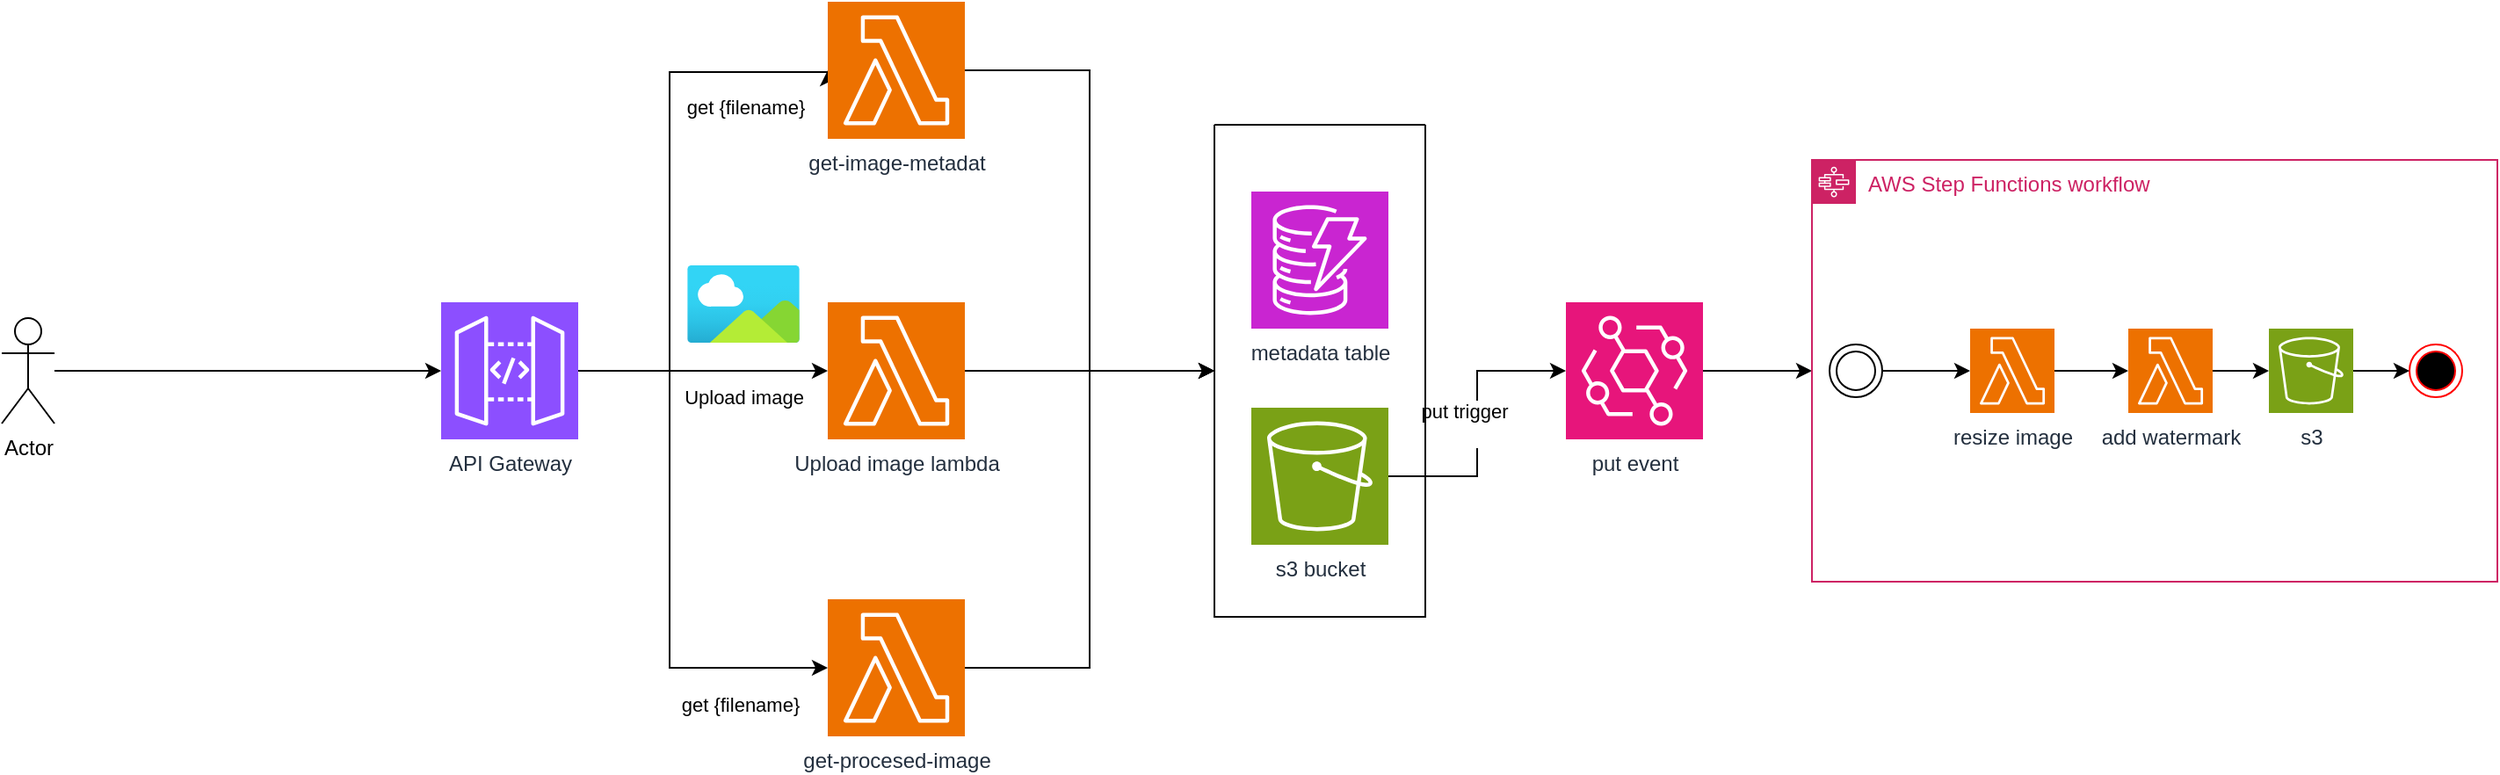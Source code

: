 <mxfile version="28.2.5">
  <diagram name="Page-1" id="VS11CbmzN9HoDP-coPFo">
    <mxGraphModel dx="1042" dy="546" grid="1" gridSize="10" guides="1" tooltips="1" connect="1" arrows="1" fold="1" page="1" pageScale="1" pageWidth="827" pageHeight="1169" math="0" shadow="0">
      <root>
        <mxCell id="0" />
        <mxCell id="1" parent="0" />
        <mxCell id="uCxRtQAXOyeC3COM3v-j-1" value="Actor" style="shape=umlActor;verticalLabelPosition=bottom;verticalAlign=top;html=1;outlineConnect=0;" parent="1" vertex="1">
          <mxGeometry x="30" y="290" width="30" height="60" as="geometry" />
        </mxCell>
        <mxCell id="uCxRtQAXOyeC3COM3v-j-3" value="" style="image;aspect=fixed;html=1;points=[];align=center;fontSize=12;image=img/lib/azure2/general/Image.svg;" parent="1" vertex="1">
          <mxGeometry x="420" y="260" width="64" height="44" as="geometry" />
        </mxCell>
        <mxCell id="uCxRtQAXOyeC3COM3v-j-8" style="edgeStyle=orthogonalEdgeStyle;rounded=0;orthogonalLoop=1;jettySize=auto;html=1;entryX=0;entryY=0.5;entryDx=0;entryDy=0;entryPerimeter=0;" parent="1" source="uCxRtQAXOyeC3COM3v-j-4" target="uCxRtQAXOyeC3COM3v-j-9" edge="1">
          <mxGeometry relative="1" as="geometry">
            <mxPoint x="320" y="320" as="targetPoint" />
          </mxGeometry>
        </mxCell>
        <mxCell id="RHHmNpgtg1KIb0i62A3O-1" style="edgeStyle=orthogonalEdgeStyle;rounded=0;orthogonalLoop=1;jettySize=auto;html=1;exitX=1;exitY=0.5;exitDx=0;exitDy=0;exitPerimeter=0;entryX=0;entryY=0.5;entryDx=0;entryDy=0;entryPerimeter=0;" edge="1" parent="1" source="uCxRtQAXOyeC3COM3v-j-4" target="RHHmNpgtg1KIb0i62A3O-3">
          <mxGeometry relative="1" as="geometry">
            <mxPoint x="490" y="76.8" as="targetPoint" />
            <Array as="points">
              <mxPoint x="410" y="320" />
              <mxPoint x="410" y="150" />
            </Array>
          </mxGeometry>
        </mxCell>
        <mxCell id="RHHmNpgtg1KIb0i62A3O-15" value="get {filename}" style="edgeLabel;html=1;align=center;verticalAlign=middle;resizable=0;points=[];" vertex="1" connectable="0" parent="RHHmNpgtg1KIb0i62A3O-1">
          <mxGeometry x="0.664" y="-3" relative="1" as="geometry">
            <mxPoint x="4" y="17" as="offset" />
          </mxGeometry>
        </mxCell>
        <mxCell id="uCxRtQAXOyeC3COM3v-j-4" value="API Gateway" style="sketch=0;points=[[0,0,0],[0.25,0,0],[0.5,0,0],[0.75,0,0],[1,0,0],[0,1,0],[0.25,1,0],[0.5,1,0],[0.75,1,0],[1,1,0],[0,0.25,0],[0,0.5,0],[0,0.75,0],[1,0.25,0],[1,0.5,0],[1,0.75,0]];outlineConnect=0;fontColor=#232F3E;fillColor=#8C4FFF;strokeColor=#ffffff;dashed=0;verticalLabelPosition=bottom;verticalAlign=top;align=center;html=1;fontSize=12;fontStyle=0;aspect=fixed;shape=mxgraph.aws4.resourceIcon;resIcon=mxgraph.aws4.api_gateway;" parent="1" vertex="1">
          <mxGeometry x="280" y="281" width="78" height="78" as="geometry" />
        </mxCell>
        <mxCell id="uCxRtQAXOyeC3COM3v-j-5" style="edgeStyle=orthogonalEdgeStyle;rounded=0;orthogonalLoop=1;jettySize=auto;html=1;entryX=0;entryY=0.5;entryDx=0;entryDy=0;entryPerimeter=0;" parent="1" source="uCxRtQAXOyeC3COM3v-j-1" target="uCxRtQAXOyeC3COM3v-j-4" edge="1">
          <mxGeometry relative="1" as="geometry" />
        </mxCell>
        <mxCell id="uCxRtQAXOyeC3COM3v-j-7" value="Upload image" style="edgeLabel;html=1;align=center;verticalAlign=middle;resizable=0;points=[];" parent="uCxRtQAXOyeC3COM3v-j-5" vertex="1" connectable="0">
          <mxGeometry x="0.132" y="3" relative="1" as="geometry">
            <mxPoint x="267" y="18" as="offset" />
          </mxGeometry>
        </mxCell>
        <mxCell id="RHHmNpgtg1KIb0i62A3O-12" style="edgeStyle=orthogonalEdgeStyle;rounded=0;orthogonalLoop=1;jettySize=auto;html=1;entryX=0;entryY=0.5;entryDx=0;entryDy=0;" edge="1" parent="1" source="uCxRtQAXOyeC3COM3v-j-9" target="RHHmNpgtg1KIb0i62A3O-10">
          <mxGeometry relative="1" as="geometry" />
        </mxCell>
        <mxCell id="uCxRtQAXOyeC3COM3v-j-9" value="Upload image lambda" style="sketch=0;points=[[0,0,0],[0.25,0,0],[0.5,0,0],[0.75,0,0],[1,0,0],[0,1,0],[0.25,1,0],[0.5,1,0],[0.75,1,0],[1,1,0],[0,0.25,0],[0,0.5,0],[0,0.75,0],[1,0.25,0],[1,0.5,0],[1,0.75,0]];outlineConnect=0;fontColor=#232F3E;fillColor=#ED7100;strokeColor=#ffffff;dashed=0;verticalLabelPosition=bottom;verticalAlign=top;align=center;html=1;fontSize=12;fontStyle=0;aspect=fixed;shape=mxgraph.aws4.resourceIcon;resIcon=mxgraph.aws4.lambda;" parent="1" vertex="1">
          <mxGeometry x="500" y="281" width="78" height="78" as="geometry" />
        </mxCell>
        <mxCell id="uCxRtQAXOyeC3COM3v-j-15" style="edgeStyle=orthogonalEdgeStyle;rounded=0;orthogonalLoop=1;jettySize=auto;html=1;entryX=0;entryY=0.5;entryDx=0;entryDy=0;entryPerimeter=0;" parent="1" source="uCxRtQAXOyeC3COM3v-j-12" target="uCxRtQAXOyeC3COM3v-j-14" edge="1">
          <mxGeometry relative="1" as="geometry">
            <mxPoint x="890" y="380" as="targetPoint" />
          </mxGeometry>
        </mxCell>
        <mxCell id="uCxRtQAXOyeC3COM3v-j-17" value="put trigger&lt;div&gt;&lt;br&gt;&lt;/div&gt;" style="edgeLabel;html=1;align=center;verticalAlign=middle;resizable=0;points=[];" parent="uCxRtQAXOyeC3COM3v-j-15" vertex="1" connectable="0">
          <mxGeometry x="0.242" y="-1" relative="1" as="geometry">
            <mxPoint x="-9" y="19" as="offset" />
          </mxGeometry>
        </mxCell>
        <mxCell id="uCxRtQAXOyeC3COM3v-j-19" style="edgeStyle=orthogonalEdgeStyle;rounded=0;orthogonalLoop=1;jettySize=auto;html=1;entryX=0;entryY=0.5;entryDx=0;entryDy=0;" parent="1" source="uCxRtQAXOyeC3COM3v-j-14" target="uCxRtQAXOyeC3COM3v-j-16" edge="1">
          <mxGeometry relative="1" as="geometry" />
        </mxCell>
        <mxCell id="uCxRtQAXOyeC3COM3v-j-14" value="put event" style="sketch=0;points=[[0,0,0],[0.25,0,0],[0.5,0,0],[0.75,0,0],[1,0,0],[0,1,0],[0.25,1,0],[0.5,1,0],[0.75,1,0],[1,1,0],[0,0.25,0],[0,0.5,0],[0,0.75,0],[1,0.25,0],[1,0.5,0],[1,0.75,0]];outlineConnect=0;fontColor=#232F3E;fillColor=#E7157B;strokeColor=#ffffff;dashed=0;verticalLabelPosition=bottom;verticalAlign=top;align=center;html=1;fontSize=12;fontStyle=0;aspect=fixed;shape=mxgraph.aws4.resourceIcon;resIcon=mxgraph.aws4.eventbridge;" parent="1" vertex="1">
          <mxGeometry x="920" y="281" width="78" height="78" as="geometry" />
        </mxCell>
        <mxCell id="uCxRtQAXOyeC3COM3v-j-16" value="AWS Step Functions workflow" style="points=[[0,0],[0.25,0],[0.5,0],[0.75,0],[1,0],[1,0.25],[1,0.5],[1,0.75],[1,1],[0.75,1],[0.5,1],[0.25,1],[0,1],[0,0.75],[0,0.5],[0,0.25]];outlineConnect=0;gradientColor=none;html=1;whiteSpace=wrap;fontSize=12;fontStyle=0;container=1;pointerEvents=0;collapsible=0;recursiveResize=0;shape=mxgraph.aws4.group;grIcon=mxgraph.aws4.group_aws_step_functions_workflow;strokeColor=#CD2264;fillColor=none;verticalAlign=top;align=left;spacingLeft=30;fontColor=#CD2264;dashed=0;" parent="1" vertex="1">
          <mxGeometry x="1060" y="200" width="390" height="240" as="geometry" />
        </mxCell>
        <mxCell id="uCxRtQAXOyeC3COM3v-j-20" value="resize image" style="sketch=0;points=[[0,0,0],[0.25,0,0],[0.5,0,0],[0.75,0,0],[1,0,0],[0,1,0],[0.25,1,0],[0.5,1,0],[0.75,1,0],[1,1,0],[0,0.25,0],[0,0.5,0],[0,0.75,0],[1,0.25,0],[1,0.5,0],[1,0.75,0]];outlineConnect=0;fontColor=#232F3E;fillColor=#ED7100;strokeColor=#ffffff;dashed=0;verticalLabelPosition=bottom;verticalAlign=top;align=center;html=1;fontSize=12;fontStyle=0;aspect=fixed;shape=mxgraph.aws4.resourceIcon;resIcon=mxgraph.aws4.lambda;" parent="uCxRtQAXOyeC3COM3v-j-16" vertex="1">
          <mxGeometry x="90" y="96" width="48" height="48" as="geometry" />
        </mxCell>
        <mxCell id="uCxRtQAXOyeC3COM3v-j-33" style="edgeStyle=orthogonalEdgeStyle;rounded=0;orthogonalLoop=1;jettySize=auto;html=1;" parent="uCxRtQAXOyeC3COM3v-j-16" source="uCxRtQAXOyeC3COM3v-j-21" target="uCxRtQAXOyeC3COM3v-j-32" edge="1">
          <mxGeometry relative="1" as="geometry" />
        </mxCell>
        <mxCell id="uCxRtQAXOyeC3COM3v-j-21" value="add watermark" style="sketch=0;points=[[0,0,0],[0.25,0,0],[0.5,0,0],[0.75,0,0],[1,0,0],[0,1,0],[0.25,1,0],[0.5,1,0],[0.75,1,0],[1,1,0],[0,0.25,0],[0,0.5,0],[0,0.75,0],[1,0.25,0],[1,0.5,0],[1,0.75,0]];outlineConnect=0;fontColor=#232F3E;fillColor=#ED7100;strokeColor=#ffffff;dashed=0;verticalLabelPosition=bottom;verticalAlign=top;align=center;html=1;fontSize=12;fontStyle=0;aspect=fixed;shape=mxgraph.aws4.resourceIcon;resIcon=mxgraph.aws4.lambda;" parent="uCxRtQAXOyeC3COM3v-j-16" vertex="1">
          <mxGeometry x="180" y="96" width="48" height="48" as="geometry" />
        </mxCell>
        <mxCell id="uCxRtQAXOyeC3COM3v-j-22" value="" style="ellipse;shape=doubleEllipse;html=1;dashed=0;whiteSpace=wrap;aspect=fixed;" parent="uCxRtQAXOyeC3COM3v-j-16" vertex="1">
          <mxGeometry x="10" y="105.0" width="30" height="30" as="geometry" />
        </mxCell>
        <mxCell id="uCxRtQAXOyeC3COM3v-j-23" value="" style="ellipse;html=1;shape=endState;fillColor=#000000;strokeColor=#ff0000;" parent="uCxRtQAXOyeC3COM3v-j-16" vertex="1">
          <mxGeometry x="340" y="105" width="30" height="30" as="geometry" />
        </mxCell>
        <mxCell id="uCxRtQAXOyeC3COM3v-j-24" style="edgeStyle=orthogonalEdgeStyle;rounded=0;orthogonalLoop=1;jettySize=auto;html=1;entryX=0;entryY=0.5;entryDx=0;entryDy=0;entryPerimeter=0;exitX=1;exitY=0.5;exitDx=0;exitDy=0;" parent="uCxRtQAXOyeC3COM3v-j-16" source="uCxRtQAXOyeC3COM3v-j-22" target="uCxRtQAXOyeC3COM3v-j-20" edge="1">
          <mxGeometry relative="1" as="geometry">
            <mxPoint x="40" y="114" as="sourcePoint" />
          </mxGeometry>
        </mxCell>
        <mxCell id="uCxRtQAXOyeC3COM3v-j-25" style="edgeStyle=orthogonalEdgeStyle;rounded=0;orthogonalLoop=1;jettySize=auto;html=1;entryX=0;entryY=0.5;entryDx=0;entryDy=0;entryPerimeter=0;" parent="uCxRtQAXOyeC3COM3v-j-16" source="uCxRtQAXOyeC3COM3v-j-20" target="uCxRtQAXOyeC3COM3v-j-21" edge="1">
          <mxGeometry relative="1" as="geometry" />
        </mxCell>
        <mxCell id="uCxRtQAXOyeC3COM3v-j-40" style="edgeStyle=orthogonalEdgeStyle;rounded=0;orthogonalLoop=1;jettySize=auto;html=1;entryX=0;entryY=0.5;entryDx=0;entryDy=0;" parent="uCxRtQAXOyeC3COM3v-j-16" source="uCxRtQAXOyeC3COM3v-j-32" target="uCxRtQAXOyeC3COM3v-j-23" edge="1">
          <mxGeometry relative="1" as="geometry" />
        </mxCell>
        <mxCell id="uCxRtQAXOyeC3COM3v-j-32" value="s3" style="sketch=0;points=[[0,0,0],[0.25,0,0],[0.5,0,0],[0.75,0,0],[1,0,0],[0,1,0],[0.25,1,0],[0.5,1,0],[0.75,1,0],[1,1,0],[0,0.25,0],[0,0.5,0],[0,0.75,0],[1,0.25,0],[1,0.5,0],[1,0.75,0]];outlineConnect=0;fontColor=#232F3E;fillColor=#7AA116;strokeColor=#ffffff;dashed=0;verticalLabelPosition=bottom;verticalAlign=top;align=center;html=1;fontSize=12;fontStyle=0;aspect=fixed;shape=mxgraph.aws4.resourceIcon;resIcon=mxgraph.aws4.s3;" parent="uCxRtQAXOyeC3COM3v-j-16" vertex="1">
          <mxGeometry x="260" y="96" width="48" height="48" as="geometry" />
        </mxCell>
        <mxCell id="RHHmNpgtg1KIb0i62A3O-13" style="edgeStyle=orthogonalEdgeStyle;rounded=0;orthogonalLoop=1;jettySize=auto;html=1;" edge="1" parent="1" source="RHHmNpgtg1KIb0i62A3O-2" target="RHHmNpgtg1KIb0i62A3O-10">
          <mxGeometry relative="1" as="geometry" />
        </mxCell>
        <mxCell id="RHHmNpgtg1KIb0i62A3O-2" value="get-procesed-image" style="sketch=0;points=[[0,0,0],[0.25,0,0],[0.5,0,0],[0.75,0,0],[1,0,0],[0,1,0],[0.25,1,0],[0.5,1,0],[0.75,1,0],[1,1,0],[0,0.25,0],[0,0.5,0],[0,0.75,0],[1,0.25,0],[1,0.5,0],[1,0.75,0]];outlineConnect=0;fontColor=#232F3E;fillColor=#ED7100;strokeColor=#ffffff;dashed=0;verticalLabelPosition=bottom;verticalAlign=top;align=center;html=1;fontSize=12;fontStyle=0;aspect=fixed;shape=mxgraph.aws4.resourceIcon;resIcon=mxgraph.aws4.lambda;" vertex="1" parent="1">
          <mxGeometry x="500" y="450" width="78" height="78" as="geometry" />
        </mxCell>
        <mxCell id="RHHmNpgtg1KIb0i62A3O-11" style="edgeStyle=orthogonalEdgeStyle;rounded=0;orthogonalLoop=1;jettySize=auto;html=1;entryX=0;entryY=0.5;entryDx=0;entryDy=0;" edge="1" parent="1" source="RHHmNpgtg1KIb0i62A3O-3" target="RHHmNpgtg1KIb0i62A3O-10">
          <mxGeometry relative="1" as="geometry">
            <mxPoint x="690" y="320" as="targetPoint" />
          </mxGeometry>
        </mxCell>
        <mxCell id="RHHmNpgtg1KIb0i62A3O-3" value="get-image-metadat" style="sketch=0;points=[[0,0,0],[0.25,0,0],[0.5,0,0],[0.75,0,0],[1,0,0],[0,1,0],[0.25,1,0],[0.5,1,0],[0.75,1,0],[1,1,0],[0,0.25,0],[0,0.5,0],[0,0.75,0],[1,0.25,0],[1,0.5,0],[1,0.75,0]];outlineConnect=0;fontColor=#232F3E;fillColor=#ED7100;strokeColor=#ffffff;dashed=0;verticalLabelPosition=bottom;verticalAlign=top;align=center;html=1;fontSize=12;fontStyle=0;aspect=fixed;shape=mxgraph.aws4.resourceIcon;resIcon=mxgraph.aws4.lambda;" vertex="1" parent="1">
          <mxGeometry x="500" y="110" width="78" height="78" as="geometry" />
        </mxCell>
        <mxCell id="RHHmNpgtg1KIb0i62A3O-4" style="edgeStyle=orthogonalEdgeStyle;rounded=0;orthogonalLoop=1;jettySize=auto;html=1;entryX=0;entryY=0.5;entryDx=0;entryDy=0;entryPerimeter=0;" edge="1" parent="1" source="uCxRtQAXOyeC3COM3v-j-4" target="RHHmNpgtg1KIb0i62A3O-2">
          <mxGeometry relative="1" as="geometry">
            <Array as="points">
              <mxPoint x="410" y="320" />
              <mxPoint x="410" y="489" />
            </Array>
          </mxGeometry>
        </mxCell>
        <mxCell id="RHHmNpgtg1KIb0i62A3O-16" value="get {filename}" style="edgeLabel;html=1;align=center;verticalAlign=middle;resizable=0;points=[];" vertex="1" connectable="0" parent="RHHmNpgtg1KIb0i62A3O-4">
          <mxGeometry x="0.766" y="4" relative="1" as="geometry">
            <mxPoint x="-14" y="25" as="offset" />
          </mxGeometry>
        </mxCell>
        <mxCell id="RHHmNpgtg1KIb0i62A3O-10" value="" style="swimlane;startSize=0;" vertex="1" parent="1">
          <mxGeometry x="720" y="180" width="120" height="280" as="geometry">
            <mxRectangle x="720" y="180" width="50" height="40" as="alternateBounds" />
          </mxGeometry>
        </mxCell>
        <mxCell id="uCxRtQAXOyeC3COM3v-j-38" value="metadata table" style="sketch=0;points=[[0,0,0],[0.25,0,0],[0.5,0,0],[0.75,0,0],[1,0,0],[0,1,0],[0.25,1,0],[0.5,1,0],[0.75,1,0],[1,1,0],[0,0.25,0],[0,0.5,0],[0,0.75,0],[1,0.25,0],[1,0.5,0],[1,0.75,0]];outlineConnect=0;fontColor=#232F3E;fillColor=#C925D1;strokeColor=#ffffff;dashed=0;verticalLabelPosition=bottom;verticalAlign=top;align=center;html=1;fontSize=12;fontStyle=0;aspect=fixed;shape=mxgraph.aws4.resourceIcon;resIcon=mxgraph.aws4.dynamodb;" parent="RHHmNpgtg1KIb0i62A3O-10" vertex="1">
          <mxGeometry x="21" y="38" width="78" height="78" as="geometry" />
        </mxCell>
        <mxCell id="uCxRtQAXOyeC3COM3v-j-12" value="s3 bucket" style="sketch=0;points=[[0,0,0],[0.25,0,0],[0.5,0,0],[0.75,0,0],[1,0,0],[0,1,0],[0.25,1,0],[0.5,1,0],[0.75,1,0],[1,1,0],[0,0.25,0],[0,0.5,0],[0,0.75,0],[1,0.25,0],[1,0.5,0],[1,0.75,0]];outlineConnect=0;fontColor=#232F3E;fillColor=#7AA116;strokeColor=#ffffff;dashed=0;verticalLabelPosition=bottom;verticalAlign=top;align=center;html=1;fontSize=12;fontStyle=0;aspect=fixed;shape=mxgraph.aws4.resourceIcon;resIcon=mxgraph.aws4.s3;" parent="RHHmNpgtg1KIb0i62A3O-10" vertex="1">
          <mxGeometry x="21" y="161" width="78" height="78" as="geometry" />
        </mxCell>
      </root>
    </mxGraphModel>
  </diagram>
</mxfile>
